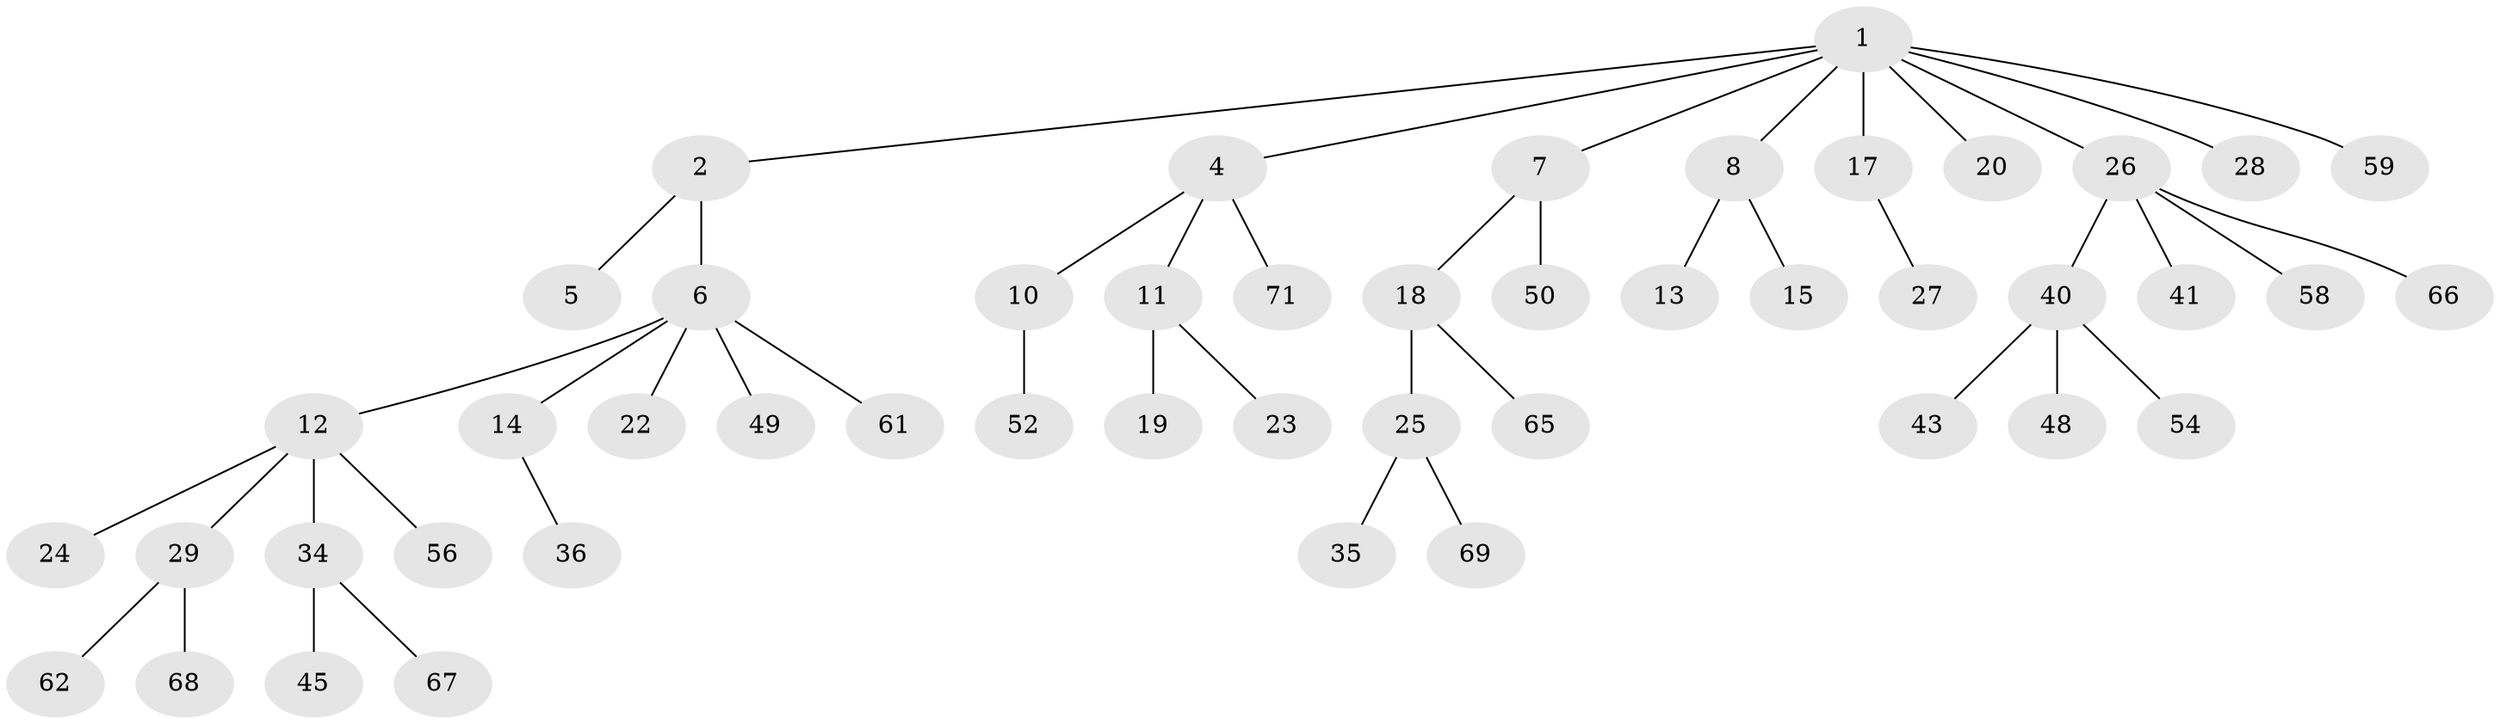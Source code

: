 // original degree distribution, {4: 0.1267605633802817, 7: 0.014084507042253521, 1: 0.5211267605633803, 6: 0.014084507042253521, 2: 0.2112676056338028, 3: 0.11267605633802817}
// Generated by graph-tools (version 1.1) at 2025/42/03/06/25 10:42:02]
// undirected, 48 vertices, 47 edges
graph export_dot {
graph [start="1"]
  node [color=gray90,style=filled];
  1 [super="+3"];
  2 [super="+46"];
  4 [super="+9"];
  5;
  6 [super="+30"];
  7 [super="+63"];
  8 [super="+39"];
  10 [super="+44"];
  11 [super="+16"];
  12 [super="+21"];
  13;
  14 [super="+31"];
  15;
  17 [super="+38"];
  18;
  19;
  20;
  22 [super="+32"];
  23;
  24;
  25 [super="+33"];
  26 [super="+37"];
  27;
  28 [super="+53"];
  29 [super="+60"];
  34 [super="+42"];
  35 [super="+57"];
  36 [super="+51"];
  40 [super="+47"];
  41;
  43;
  45;
  48;
  49 [super="+55"];
  50;
  52 [super="+64"];
  54;
  56 [super="+70"];
  58;
  59;
  61;
  62;
  65;
  66;
  67;
  68;
  69;
  71;
  1 -- 2;
  1 -- 28;
  1 -- 59;
  1 -- 17;
  1 -- 4;
  1 -- 20;
  1 -- 7;
  1 -- 8;
  1 -- 26;
  2 -- 5;
  2 -- 6;
  4 -- 10;
  4 -- 11;
  4 -- 71;
  6 -- 12;
  6 -- 14;
  6 -- 22;
  6 -- 61;
  6 -- 49;
  7 -- 18;
  7 -- 50;
  8 -- 13;
  8 -- 15;
  10 -- 52;
  11 -- 23;
  11 -- 19;
  12 -- 56;
  12 -- 24;
  12 -- 34;
  12 -- 29;
  14 -- 36;
  17 -- 27;
  18 -- 25;
  18 -- 65;
  25 -- 35;
  25 -- 69;
  26 -- 41;
  26 -- 66;
  26 -- 40;
  26 -- 58;
  29 -- 62;
  29 -- 68;
  34 -- 67;
  34 -- 45;
  40 -- 43;
  40 -- 48;
  40 -- 54;
}
